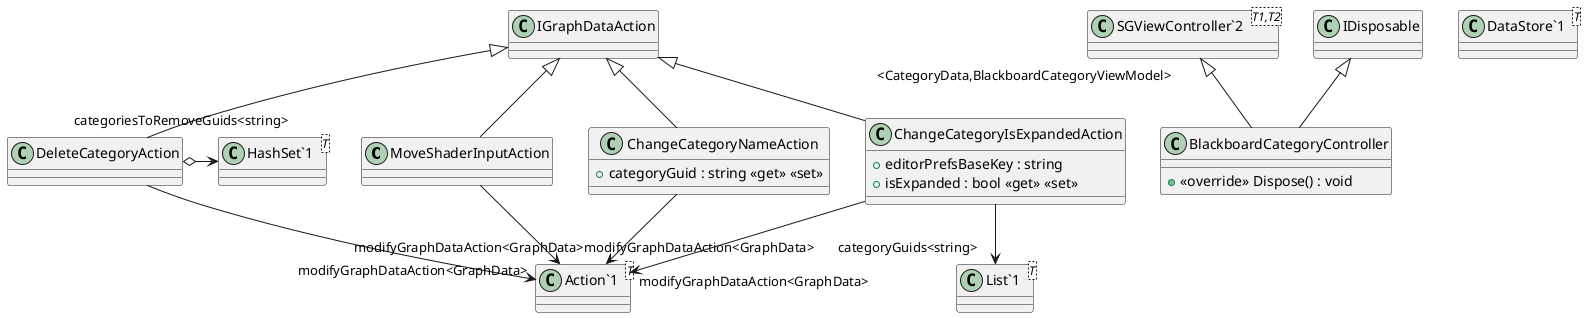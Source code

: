 @startuml
class MoveShaderInputAction {
}
class DeleteCategoryAction {
}
class ChangeCategoryIsExpandedAction {
    + editorPrefsBaseKey : string
    + isExpanded : bool <<get>> <<set>>
}
class ChangeCategoryNameAction {
    + categoryGuid : string <<get>> <<set>>
}
class BlackboardCategoryController {
    + <<override>> Dispose() : void
}
class "DataStore`1"<T> {
}
class "Action`1"<T> {
}
class "HashSet`1"<T> {
}
class "List`1"<T> {
}
class "SGViewController`2"<T1,T2> {
}
IGraphDataAction <|-- MoveShaderInputAction
MoveShaderInputAction --> "modifyGraphDataAction<GraphData>" "Action`1"
IGraphDataAction <|-- DeleteCategoryAction
DeleteCategoryAction --> "modifyGraphDataAction<GraphData>" "Action`1"
DeleteCategoryAction o-> "categoriesToRemoveGuids<string>" "HashSet`1"
IGraphDataAction <|-- ChangeCategoryIsExpandedAction
ChangeCategoryIsExpandedAction --> "categoryGuids<string>" "List`1"
ChangeCategoryIsExpandedAction --> "modifyGraphDataAction<GraphData>" "Action`1"
IGraphDataAction <|-- ChangeCategoryNameAction
ChangeCategoryNameAction --> "modifyGraphDataAction<GraphData>" "Action`1"
"SGViewController`2" "<CategoryData,BlackboardCategoryViewModel>" <|-- BlackboardCategoryController
IDisposable <|-- BlackboardCategoryController
@enduml
